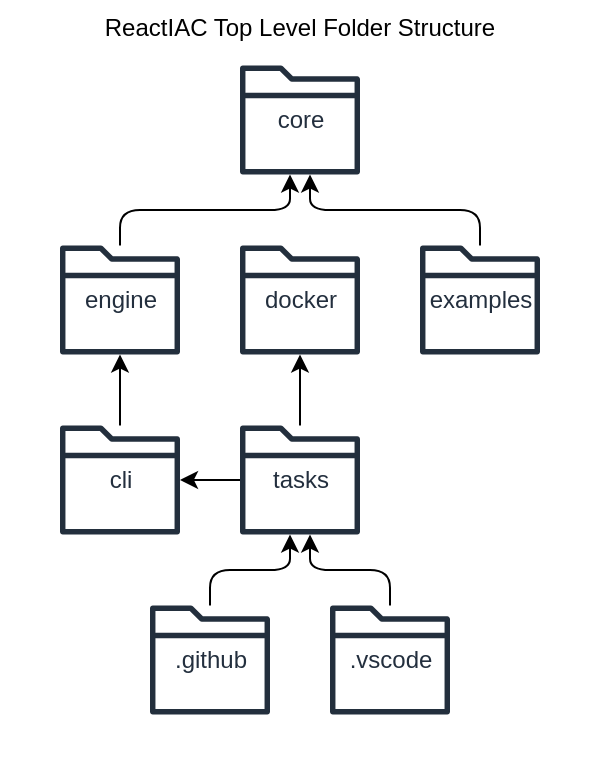 <mxfile 
  version="25.0.2"
  >
  <diagram
    name="reactiac-top-level-folder-structure"
    >
    <mxGraphModel
      grid="1" 
      gridSize="10" 
      guides="1" 
      tooltips="1" 
      connect="1" 
      arrows="1" 
      fold="1" 
      page="1" 
      pageScale="1" 
      pageWidth="1" 
      pageHeight="1" 
      math="0" 
      shadow="0"
      >
      <root>
        <mxCell
          id="page"
          />
        <mxCell
          id="root" 
          parent="page"
          />
        <mxCell
          style="align=center;strokeColor=none;verticalAlign=top;aspect=fixed" 
          id="react_iac_reactiactoplevelfolderstructure" 
          parent="root" 
          value="ReactIAC Top Level Folder Structure" 
          vertex="1"
          >
          <mxGeometry
            as="geometry" 
            width="300" 
            height="390" 
            x="0" 
            y="0"
            />
          </mxCell>
        <mxCell
          style="shape=mxgraph.aws4.folder;fillColor=#232F3D;verticalLabelPosition=middle;verticalAlign=middle;align=center;aspect=fixed;sketch=0;outlineConnect=0;fontColor=#232F3E;gradientColor=none;strokeColor=none;dashed=0;fontSize=12;fontStyle=0;pointerEvents=1;html=1;labelPosition=center" 
          id="folder_core" 
          parent="react_iac_reactiactoplevelfolderstructure" 
          value="core" 
          vertex="1"
          >
          <mxGeometry
            as="geometry" 
            width="60" 
            height="60" 
            x="120" 
            y="30"
            />
          </mxCell>
        <mxCell
          style="align=center;spacingLeft=5;spacingRight=5;spacingBottom=5;verticalAlign=top;aspect=fixed;noLabel=1;opacity=0" 
          id="second" 
          parent="react_iac_reactiactoplevelfolderstructure" 
          value="Row" 
          vertex="1"
          >
          <mxGeometry
            as="geometry" 
            width="240" 
            height="60" 
            x="30" 
            y="120"
            />
          </mxCell>
        <mxCell
          style="shape=mxgraph.aws4.folder;fillColor=#232F3D;verticalLabelPosition=middle;verticalAlign=middle;align=center;aspect=fixed;sketch=0;outlineConnect=0;fontColor=#232F3E;gradientColor=none;strokeColor=none;dashed=0;fontSize=12;fontStyle=0;pointerEvents=1;html=1;labelPosition=center" 
          id="folder_engine" 
          parent="second" 
          value="engine" 
          vertex="1"
          >
          <mxGeometry
            as="geometry" 
            width="60" 
            height="60" 
            x="0" 
            y="0"
            />
          </mxCell>
        <mxCell
          style="shape=mxgraph.aws4.folder;fillColor=#232F3D;verticalLabelPosition=middle;verticalAlign=middle;align=center;aspect=fixed;sketch=0;outlineConnect=0;fontColor=#232F3E;gradientColor=none;strokeColor=none;dashed=0;fontSize=12;fontStyle=0;pointerEvents=1;html=1;labelPosition=center" 
          id="folder_docker" 
          parent="second" 
          value="docker" 
          vertex="1"
          >
          <mxGeometry
            as="geometry" 
            width="60" 
            height="60" 
            x="90" 
            y="0"
            />
          </mxCell>
        <mxCell
          style="shape=mxgraph.aws4.folder;fillColor=#232F3D;verticalLabelPosition=middle;verticalAlign=middle;align=center;aspect=fixed;sketch=0;outlineConnect=0;fontColor=#232F3E;gradientColor=none;strokeColor=none;dashed=0;fontSize=12;fontStyle=0;pointerEvents=1;html=1;labelPosition=center" 
          id="folder_examples" 
          parent="second" 
          value="examples" 
          vertex="1"
          >
          <mxGeometry
            as="geometry" 
            width="60" 
            height="60" 
            x="180" 
            y="0"
            />
          </mxCell>
        <mxCell
          style="align=center;spacingLeft=5;spacingRight=5;spacingBottom=5;verticalAlign=top;aspect=fixed;noLabel=1;opacity=0" 
          id="third" 
          parent="react_iac_reactiactoplevelfolderstructure" 
          value="Row" 
          vertex="1"
          >
          <mxGeometry
            as="geometry" 
            width="240" 
            height="60" 
            x="30" 
            y="210"
            />
          </mxCell>
        <mxCell
          style="shape=mxgraph.aws4.folder;fillColor=#232F3D;verticalLabelPosition=middle;verticalAlign=middle;align=center;aspect=fixed;sketch=0;outlineConnect=0;fontColor=#232F3E;gradientColor=none;strokeColor=none;dashed=0;fontSize=12;fontStyle=0;pointerEvents=1;html=1;labelPosition=center" 
          id="folder_cli" 
          parent="third" 
          value="cli" 
          vertex="1"
          >
          <mxGeometry
            as="geometry" 
            width="60" 
            height="60" 
            x="0" 
            y="0"
            />
          </mxCell>
        <mxCell
          style="shape=mxgraph.aws4.folder;fillColor=#232F3D;verticalLabelPosition=middle;verticalAlign=middle;align=center;aspect=fixed;sketch=0;outlineConnect=0;fontColor=#232F3E;gradientColor=none;strokeColor=none;dashed=0;fontSize=12;fontStyle=0;pointerEvents=1;html=1;labelPosition=center" 
          id="folder_tasks" 
          parent="third" 
          value="tasks" 
          vertex="1"
          >
          <mxGeometry
            as="geometry" 
            width="60" 
            height="60" 
            x="90" 
            y="0"
            />
          </mxCell>
        <mxCell
          style="align=center;spacingLeft=5;spacingRight=5;spacingBottom=5;verticalAlign=top;aspect=fixed;noLabel=1;opacity=0" 
          id="fourth" 
          parent="react_iac_reactiactoplevelfolderstructure" 
          value="Row" 
          vertex="1"
          >
          <mxGeometry
            as="geometry" 
            width="240" 
            height="60" 
            x="30" 
            y="300"
            />
          </mxCell>
        <mxCell
          style="shape=mxgraph.aws4.folder;fillColor=#232F3D;verticalLabelPosition=middle;verticalAlign=middle;align=center;aspect=fixed;sketch=0;outlineConnect=0;fontColor=#232F3E;gradientColor=none;strokeColor=none;dashed=0;fontSize=12;fontStyle=0;pointerEvents=1;html=1;labelPosition=center" 
          id="folder_github" 
          parent="fourth" 
          value=".github" 
          vertex="1"
          >
          <mxGeometry
            as="geometry" 
            width="60" 
            height="60" 
            x="45" 
            y="0"
            />
          </mxCell>
        <mxCell
          style="shape=mxgraph.aws4.folder;fillColor=#232F3D;verticalLabelPosition=middle;verticalAlign=middle;align=center;aspect=fixed;sketch=0;outlineConnect=0;fontColor=#232F3E;gradientColor=none;strokeColor=none;dashed=0;fontSize=12;fontStyle=0;pointerEvents=1;html=1;labelPosition=center" 
          id="folder_vscode" 
          parent="fourth" 
          value=".vscode" 
          vertex="1"
          >
          <mxGeometry
            as="geometry" 
            width="60" 
            height="60" 
            x="135" 
            y="0"
            />
          </mxCell>
        <mxCell
          id="dependency" 
          source="folder_engine" 
          target="folder_core" 
          parent="root" 
          edge="1" 
          style="rounded=1;orthogonalLoop=1;jettySize=auto;html=1;edgeStyle=orthogonalEdgeStyle"
          >
          <mxGeometry
            relative="1" 
            as="geometry"
            >
            <Array
              as="points"
              >
              <mxPoint
                x="60" 
                y="105"
                />
              <mxPoint
                x="145" 
                y="105"
                />
              </Array>
            </mxGeometry>
          </mxCell>
        <mxCell
          id="dependency_2" 
          source="folder_examples" 
          target="folder_core" 
          parent="root" 
          edge="1" 
          style="rounded=1;orthogonalLoop=1;jettySize=auto;html=1;edgeStyle=orthogonalEdgeStyle"
          >
          <mxGeometry
            relative="1" 
            as="geometry"
            >
            <Array
              as="points"
              >
              <mxPoint
                x="240" 
                y="105"
                />
              <mxPoint
                x="155" 
                y="105"
                />
              </Array>
            </mxGeometry>
          </mxCell>
        <mxCell
          id="dependency_3" 
          source="folder_cli" 
          target="folder_engine" 
          parent="root" 
          edge="1" 
          style="rounded=1;orthogonalLoop=1;jettySize=auto;html=1;edgeStyle=orthogonalEdgeStyle"
          >
          <mxGeometry
            relative="1" 
            as="geometry"
            >
            <Array
              as="points"
              >
              <mxPoint
                x="60" 
                y="195"
                />
              <mxPoint
                x="60" 
                y="195"
                />
              </Array>
            </mxGeometry>
          </mxCell>
        <mxCell
          id="dependency_4" 
          source="folder_tasks" 
          target="folder_cli" 
          parent="root" 
          edge="1" 
          style="rounded=1;orthogonalLoop=1;jettySize=auto;html=1;edgeStyle=orthogonalEdgeStyle"
          >
          <mxGeometry
            relative="1" 
            as="geometry"
            >
            <Array
              as="points"
              >
              <mxPoint
                x="105" 
                y="240"
                />
              <mxPoint
                x="105" 
                y="240"
                />
              </Array>
            </mxGeometry>
          </mxCell>
        <mxCell
          id="dependency_5" 
          source="folder_tasks" 
          target="folder_docker" 
          parent="root" 
          edge="1" 
          style="rounded=1;orthogonalLoop=1;jettySize=auto;html=1;edgeStyle=orthogonalEdgeStyle"
          >
          <mxGeometry
            relative="1" 
            as="geometry"
            >
            <Array
              as="points"
              >
              <mxPoint
                x="150" 
                y="195"
                />
              <mxPoint
                x="150" 
                y="195"
                />
              </Array>
            </mxGeometry>
          </mxCell>
        <mxCell
          id="dependency_6" 
          source="folder_github" 
          target="folder_tasks" 
          parent="root" 
          edge="1" 
          style="rounded=1;orthogonalLoop=1;jettySize=auto;html=1;edgeStyle=orthogonalEdgeStyle"
          >
          <mxGeometry
            relative="1" 
            as="geometry"
            >
            <Array
              as="points"
              >
              <mxPoint
                x="105" 
                y="285"
                />
              <mxPoint
                x="145" 
                y="285"
                />
              </Array>
            </mxGeometry>
          </mxCell>
        <mxCell
          id="dependency_7" 
          source="folder_vscode" 
          target="folder_tasks" 
          parent="root" 
          edge="1" 
          style="rounded=1;orthogonalLoop=1;jettySize=auto;html=1;edgeStyle=orthogonalEdgeStyle"
          >
          <mxGeometry
            relative="1" 
            as="geometry"
            >
            <Array
              as="points"
              >
              <mxPoint
                x="195" 
                y="285"
                />
              <mxPoint
                x="155" 
                y="285"
                />
              </Array>
            </mxGeometry>
          </mxCell>
        </root>
      </mxGraphModel>
    </diagram>
  </mxfile>